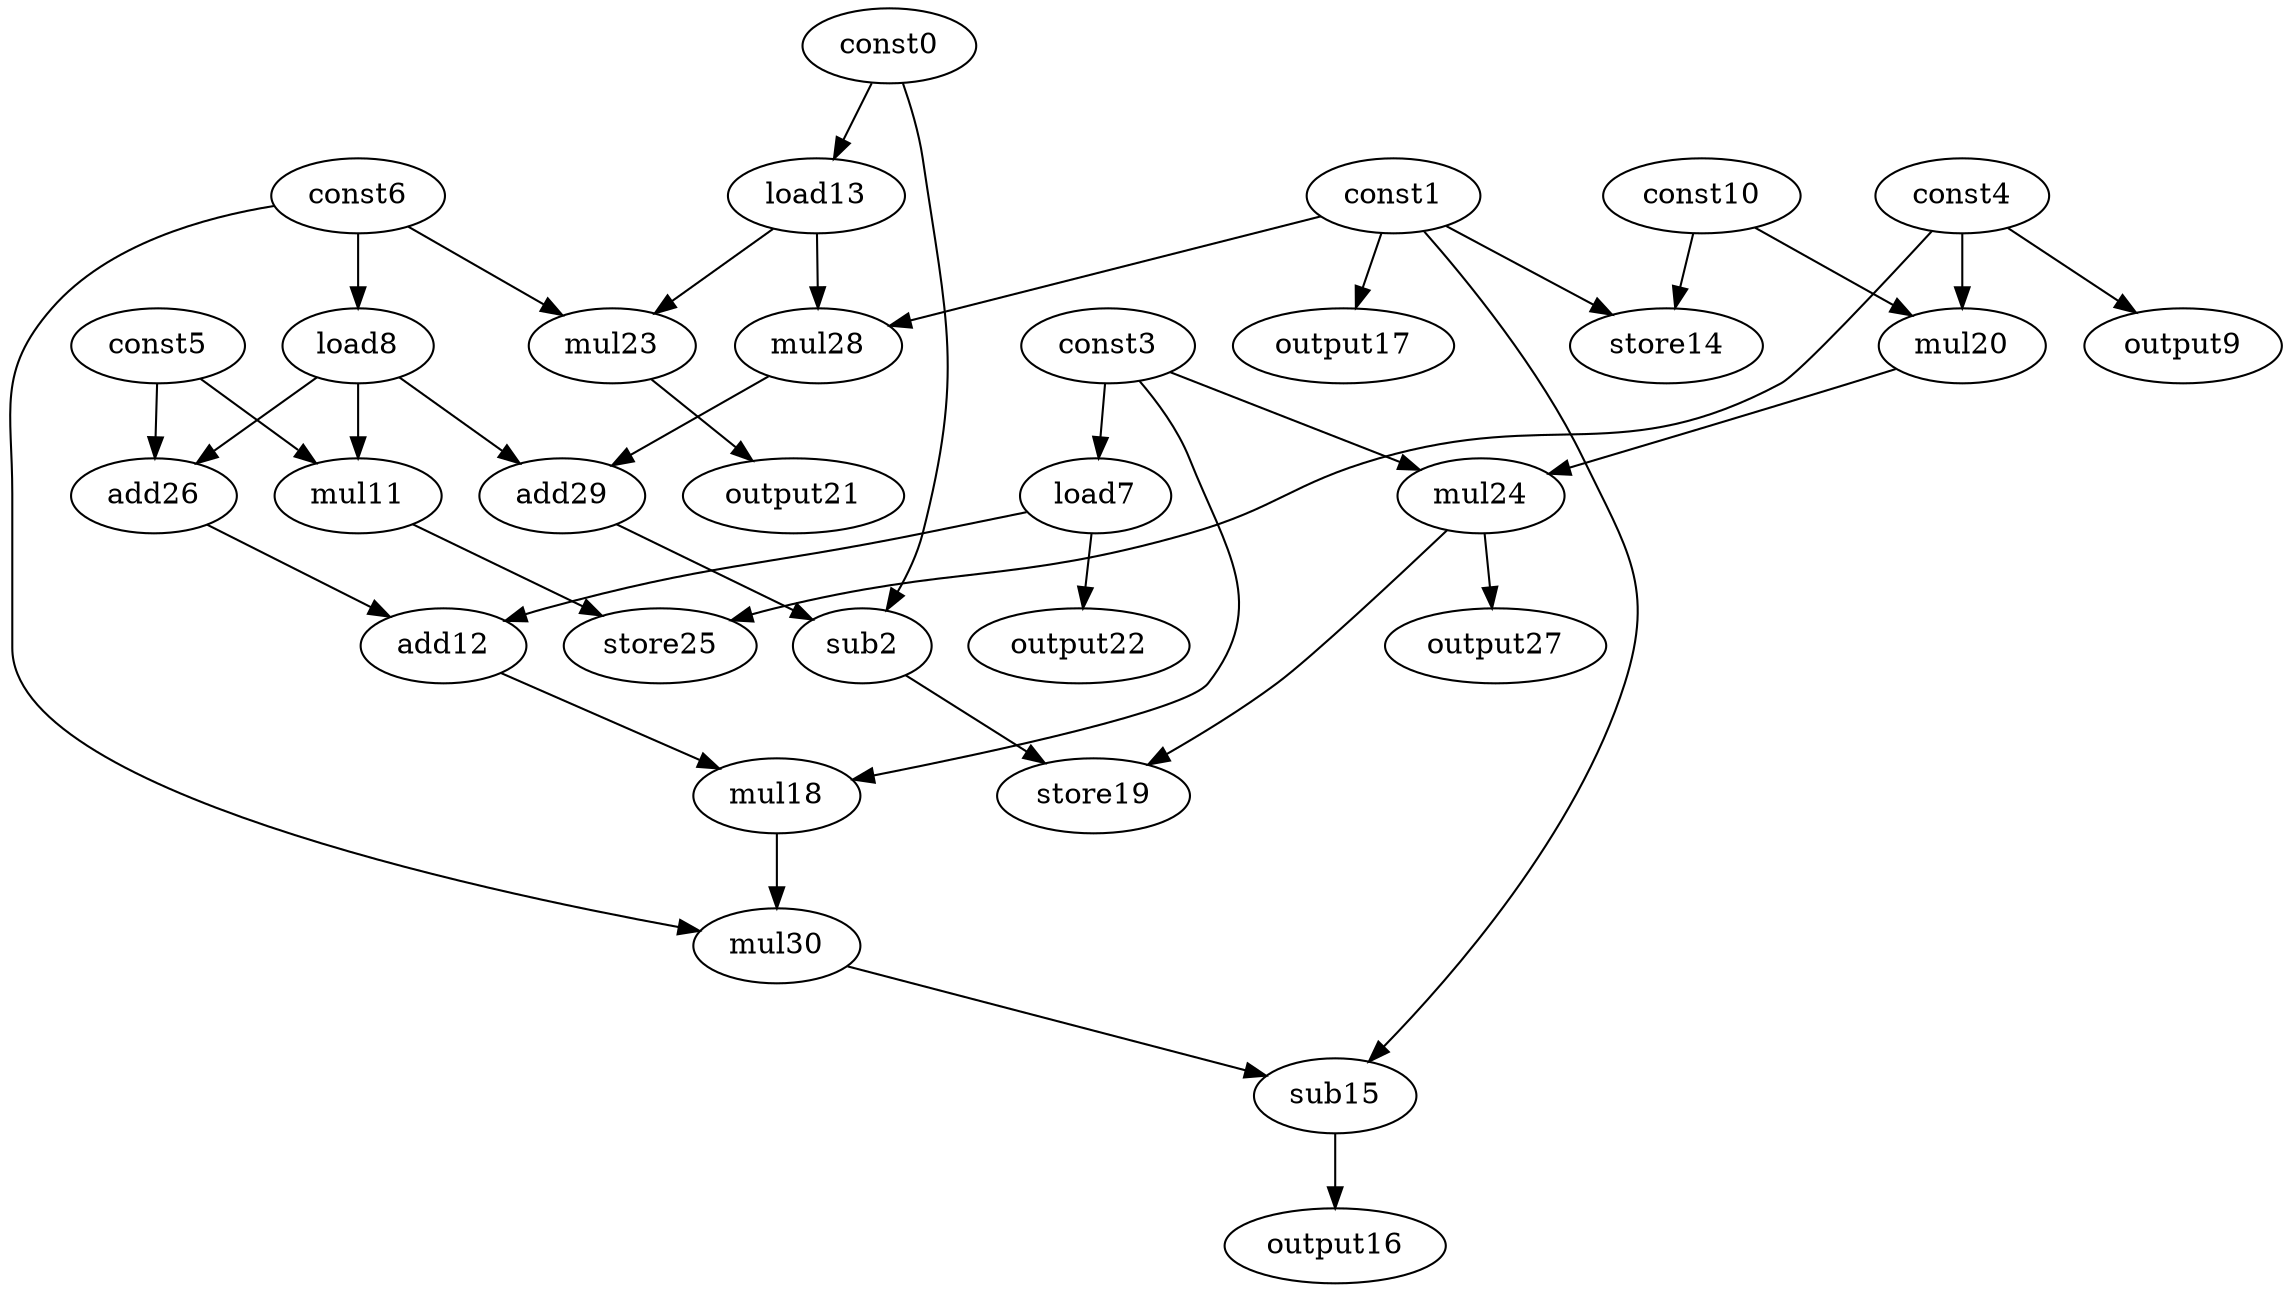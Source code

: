digraph G { 
const0[opcode=const]; 
const1[opcode=const]; 
sub2[opcode=sub]; 
const3[opcode=const]; 
const4[opcode=const]; 
const5[opcode=const]; 
const6[opcode=const]; 
load7[opcode=load]; 
load8[opcode=load]; 
output9[opcode=output]; 
const10[opcode=const]; 
mul11[opcode=mul]; 
add12[opcode=add]; 
load13[opcode=load]; 
store14[opcode=store]; 
sub15[opcode=sub]; 
output16[opcode=output]; 
output17[opcode=output]; 
mul18[opcode=mul]; 
store19[opcode=store]; 
mul20[opcode=mul]; 
output21[opcode=output]; 
output22[opcode=output]; 
mul23[opcode=mul]; 
mul24[opcode=mul]; 
store25[opcode=store]; 
add26[opcode=add]; 
output27[opcode=output]; 
mul28[opcode=mul]; 
add29[opcode=add]; 
mul30[opcode=mul]; 
const3->load7[operand=0];
const6->load8[operand=0];
const4->output9[operand=0];
const0->load13[operand=0];
const1->store14[operand=0];
const10->store14[operand=1];
const1->output17[operand=0];
const10->mul20[operand=0];
const4->mul20[operand=1];
load8->mul11[operand=0];
const5->mul11[operand=1];
load7->output22[operand=0];
load13->mul23[operand=0];
const6->mul23[operand=1];
const3->mul24[operand=0];
mul20->mul24[operand=1];
load8->add26[operand=0];
const5->add26[operand=1];
const1->mul28[operand=0];
load13->mul28[operand=1];
add26->add12[operand=0];
load7->add12[operand=1];
mul23->output21[operand=0];
mul11->store25[operand=0];
const4->store25[operand=1];
mul24->output27[operand=0];
load8->add29[operand=0];
mul28->add29[operand=1];
const0->sub2[operand=0];
add29->sub2[operand=1];
const3->mul18[operand=0];
add12->mul18[operand=1];
mul24->store19[operand=0];
sub2->store19[operand=1];
mul18->mul30[operand=0];
const6->mul30[operand=1];
const1->sub15[operand=0];
mul30->sub15[operand=1];
sub15->output16[operand=0];
}
